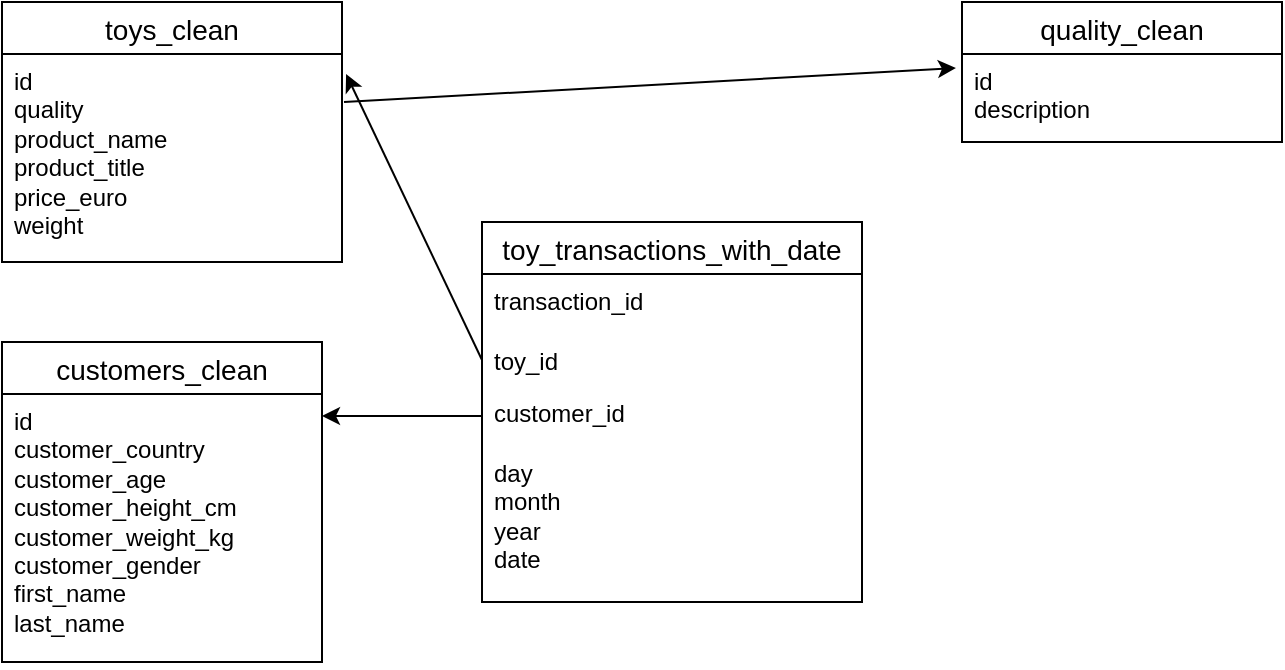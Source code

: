 <mxfile version="21.8.2" type="device">
  <diagram name="Page-1" id="39a7Edy4mQyp7oBeC4k_">
    <mxGraphModel dx="696" dy="400" grid="1" gridSize="10" guides="1" tooltips="1" connect="1" arrows="1" fold="1" page="1" pageScale="1" pageWidth="827" pageHeight="1169" math="0" shadow="0">
      <root>
        <mxCell id="0" />
        <mxCell id="1" parent="0" />
        <mxCell id="LFJevburtfXSjNiumFmR-14" value="toy_transactions_with_date" style="swimlane;fontStyle=0;childLayout=stackLayout;horizontal=1;startSize=26;horizontalStack=0;resizeParent=1;resizeParentMax=0;resizeLast=0;collapsible=1;marginBottom=0;align=center;fontSize=14;" vertex="1" parent="1">
          <mxGeometry x="280" y="240" width="190" height="190" as="geometry" />
        </mxCell>
        <mxCell id="LFJevburtfXSjNiumFmR-15" value="transaction_id" style="text;strokeColor=none;fillColor=none;spacingLeft=4;spacingRight=4;overflow=hidden;rotatable=0;points=[[0,0.5],[1,0.5]];portConstraint=eastwest;fontSize=12;whiteSpace=wrap;html=1;" vertex="1" parent="LFJevburtfXSjNiumFmR-14">
          <mxGeometry y="26" width="190" height="30" as="geometry" />
        </mxCell>
        <mxCell id="LFJevburtfXSjNiumFmR-16" value="toy_id" style="text;strokeColor=none;fillColor=none;spacingLeft=4;spacingRight=4;overflow=hidden;rotatable=0;points=[[0,0.5],[1,0.5]];portConstraint=eastwest;fontSize=12;whiteSpace=wrap;html=1;" vertex="1" parent="LFJevburtfXSjNiumFmR-14">
          <mxGeometry y="56" width="190" height="26" as="geometry" />
        </mxCell>
        <mxCell id="LFJevburtfXSjNiumFmR-17" value="customer_id" style="text;strokeColor=none;fillColor=none;spacingLeft=4;spacingRight=4;overflow=hidden;rotatable=0;points=[[0,0.5],[1,0.5]];portConstraint=eastwest;fontSize=12;whiteSpace=wrap;html=1;" vertex="1" parent="LFJevburtfXSjNiumFmR-14">
          <mxGeometry y="82" width="190" height="30" as="geometry" />
        </mxCell>
        <mxCell id="LFJevburtfXSjNiumFmR-52" value="day&lt;br&gt;month&lt;br&gt;year&lt;br&gt;date" style="text;strokeColor=none;fillColor=none;spacingLeft=4;spacingRight=4;overflow=hidden;rotatable=0;points=[[0,0.5],[1,0.5]];portConstraint=eastwest;fontSize=12;whiteSpace=wrap;html=1;" vertex="1" parent="LFJevburtfXSjNiumFmR-14">
          <mxGeometry y="112" width="190" height="78" as="geometry" />
        </mxCell>
        <mxCell id="LFJevburtfXSjNiumFmR-40" value="toys_clean" style="swimlane;fontStyle=0;childLayout=stackLayout;horizontal=1;startSize=26;horizontalStack=0;resizeParent=1;resizeParentMax=0;resizeLast=0;collapsible=1;marginBottom=0;align=center;fontSize=14;" vertex="1" parent="1">
          <mxGeometry x="40" y="130" width="170" height="130" as="geometry" />
        </mxCell>
        <mxCell id="LFJevburtfXSjNiumFmR-41" value="&lt;div&gt;&lt;span style=&quot;background-color: initial;&quot;&gt;id&lt;/span&gt;&lt;br&gt;&lt;/div&gt;&lt;div&gt;quality&lt;/div&gt;&lt;div&gt;product_name&lt;/div&gt;&lt;div&gt;product_title&lt;/div&gt;&lt;div&gt;price_euro&lt;/div&gt;&lt;div&gt;weight&lt;/div&gt;" style="text;strokeColor=none;fillColor=none;spacingLeft=4;spacingRight=4;overflow=hidden;rotatable=0;points=[[0,0.5],[1,0.5]];portConstraint=eastwest;fontSize=12;whiteSpace=wrap;html=1;" vertex="1" parent="LFJevburtfXSjNiumFmR-40">
          <mxGeometry y="26" width="170" height="104" as="geometry" />
        </mxCell>
        <mxCell id="LFJevburtfXSjNiumFmR-44" value="customers_clean" style="swimlane;fontStyle=0;childLayout=stackLayout;horizontal=1;startSize=26;horizontalStack=0;resizeParent=1;resizeParentMax=0;resizeLast=0;collapsible=1;marginBottom=0;align=center;fontSize=14;" vertex="1" parent="1">
          <mxGeometry x="40" y="300" width="160" height="160" as="geometry" />
        </mxCell>
        <mxCell id="LFJevburtfXSjNiumFmR-45" value="id&lt;br&gt;customer_country&lt;br&gt;customer_age&lt;br&gt;customer_height_cm&lt;br&gt;customer_weight_kg&lt;br&gt;customer_gender&lt;br&gt;first_name&lt;br&gt;last_name" style="text;strokeColor=none;fillColor=none;spacingLeft=4;spacingRight=4;overflow=hidden;rotatable=0;points=[[0,0.5],[1,0.5]];portConstraint=eastwest;fontSize=12;whiteSpace=wrap;html=1;" vertex="1" parent="LFJevburtfXSjNiumFmR-44">
          <mxGeometry y="26" width="160" height="134" as="geometry" />
        </mxCell>
        <mxCell id="LFJevburtfXSjNiumFmR-48" value="quality_clean" style="swimlane;fontStyle=0;childLayout=stackLayout;horizontal=1;startSize=26;horizontalStack=0;resizeParent=1;resizeParentMax=0;resizeLast=0;collapsible=1;marginBottom=0;align=center;fontSize=14;" vertex="1" parent="1">
          <mxGeometry x="520" y="130" width="160" height="70" as="geometry" />
        </mxCell>
        <mxCell id="LFJevburtfXSjNiumFmR-49" value="id&lt;br&gt;description" style="text;strokeColor=none;fillColor=none;spacingLeft=4;spacingRight=4;overflow=hidden;rotatable=0;points=[[0,0.5],[1,0.5]];portConstraint=eastwest;fontSize=12;whiteSpace=wrap;html=1;" vertex="1" parent="LFJevburtfXSjNiumFmR-48">
          <mxGeometry y="26" width="160" height="44" as="geometry" />
        </mxCell>
        <mxCell id="LFJevburtfXSjNiumFmR-57" style="edgeStyle=none;rounded=0;orthogonalLoop=1;jettySize=auto;html=1;exitX=0;exitY=0.5;exitDx=0;exitDy=0;entryX=1.012;entryY=0.096;entryDx=0;entryDy=0;entryPerimeter=0;" edge="1" parent="1" source="LFJevburtfXSjNiumFmR-16" target="LFJevburtfXSjNiumFmR-41">
          <mxGeometry relative="1" as="geometry" />
        </mxCell>
        <mxCell id="LFJevburtfXSjNiumFmR-58" style="edgeStyle=none;rounded=0;orthogonalLoop=1;jettySize=auto;html=1;exitX=0;exitY=0.5;exitDx=0;exitDy=0;" edge="1" parent="1" source="LFJevburtfXSjNiumFmR-17">
          <mxGeometry relative="1" as="geometry">
            <mxPoint x="200" y="337" as="targetPoint" />
            <mxPoint x="270" y="340" as="sourcePoint" />
          </mxGeometry>
        </mxCell>
        <mxCell id="LFJevburtfXSjNiumFmR-59" style="edgeStyle=none;rounded=0;orthogonalLoop=1;jettySize=auto;html=1;entryX=-0.019;entryY=0.159;entryDx=0;entryDy=0;entryPerimeter=0;" edge="1" parent="1" target="LFJevburtfXSjNiumFmR-49">
          <mxGeometry relative="1" as="geometry">
            <mxPoint x="211" y="180" as="sourcePoint" />
          </mxGeometry>
        </mxCell>
      </root>
    </mxGraphModel>
  </diagram>
</mxfile>

